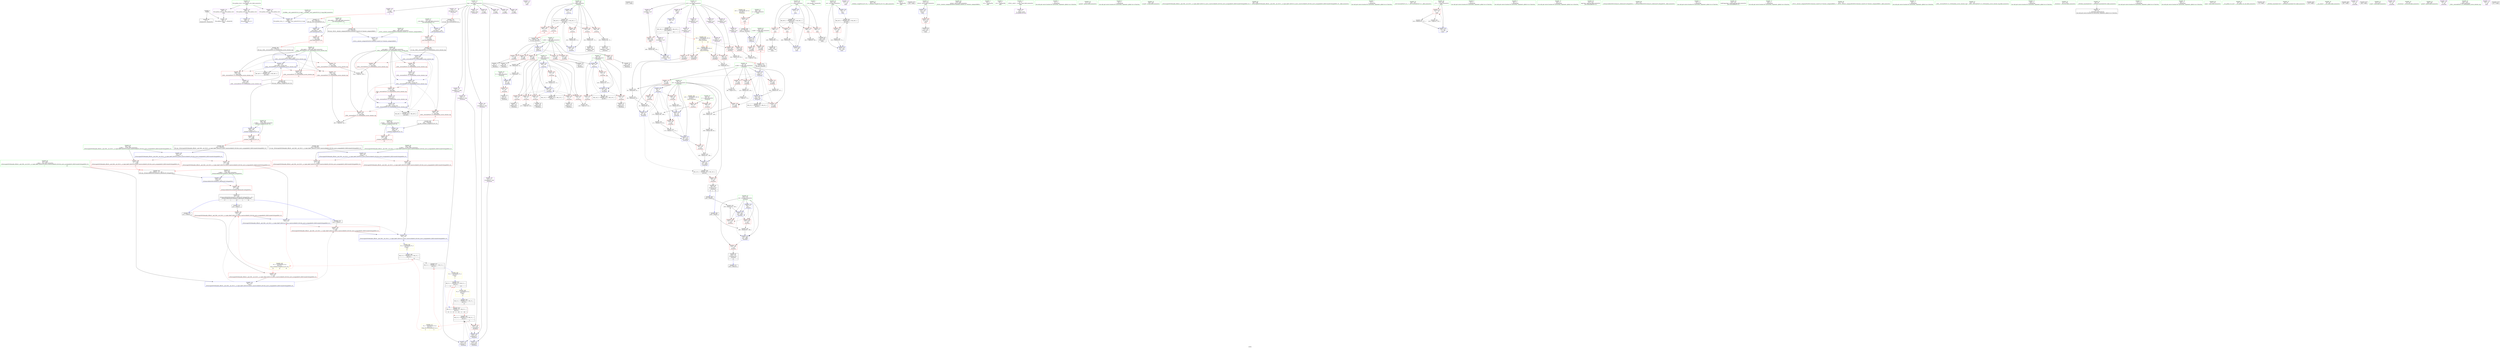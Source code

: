 digraph "SVFG" {
	label="SVFG";

	Node0x560e83567fe0 [shape=record,color=grey,label="{NodeID: 0\nNullPtr}"];
	Node0x560e83567fe0 -> Node0x560e8358b4d0[style=solid];
	Node0x560e83567fe0 -> Node0x560e8358d130[style=solid];
	Node0x560e8358ccc0 [shape=record,color=red,label="{NodeID: 194\n419\<--418\n\<--call1\n_ZSt4swapIcENSt9enable_ifIXsr6__and_ISt6__not_ISt15__is_tuple_likeIT_EESt21is_move_constructibleIS3_ESt18is_move_assignableIS3_EEE5valueEvE4typeERS3_SC_\n}"];
	Node0x560e8358ccc0 -> Node0x560e835973e0[style=solid];
	Node0x560e83589eb0 [shape=record,color=purple,label="{NodeID: 111\n310\<--16\n\<--.str.1\nmain\n}"];
	Node0x560e835880f0 [shape=record,color=green,label="{NodeID: 28\n56\<--57\nll\<--ll_field_insensitive\n_Z5solvexi\n}"];
	Node0x560e835880f0 -> Node0x560e8358f9d0[style=solid];
	Node0x560e835880f0 -> Node0x560e8358d3d0[style=solid];
	Node0x560e835d0640 [shape=record,color=black,label="{NodeID: 471\n321 = PHI()\n}"];
	Node0x560e8358e410 [shape=record,color=blue,label="{NodeID: 222\n235\<--261\nl\<--inc\n_Z5solvex\n}"];
	Node0x560e8358e410 -> Node0x560e835ac510[style=dashed];
	Node0x560e8358feb0 [shape=record,color=red,label="{NodeID: 139\n124\<--60\n\<--i\n_Z5solvexi\n}"];
	Node0x560e8358feb0 -> Node0x560e8359e730[style=solid];
	Node0x560e8358a980 [shape=record,color=green,label="{NodeID: 56\n347\<--348\n__last.addr\<--__last.addr_field_insensitive\n_ZSt9__reverseIPcEvT_S1_St26random_access_iterator_tag\n}"];
	Node0x560e8358a980 -> Node0x560e835921a0[style=solid];
	Node0x560e8358a980 -> Node0x560e83592270[style=solid];
	Node0x560e8358a980 -> Node0x560e83592340[style=solid];
	Node0x560e8358a980 -> Node0x560e83592410[style=solid];
	Node0x560e8358a980 -> Node0x560e835924e0[style=solid];
	Node0x560e8358a980 -> Node0x560e83596bc0[style=solid];
	Node0x560e8358a980 -> Node0x560e83596c90[style=solid];
	Node0x560e8358a980 -> Node0x560e83596e30[style=solid];
	Node0x560e8359cf30 [shape=record,color=grey,label="{NodeID: 333\n258 = Binary(257, 256, )\n}"];
	Node0x560e8359cf30 -> Node0x560e8358e340[style=solid];
	Node0x560e83591570 [shape=record,color=red,label="{NodeID: 167\n245\<--244\n\<--arrayidx\n_Z5solvex\n}"];
	Node0x560e83591570 -> Node0x560e8359dfb0[style=solid];
	Node0x560e8358c160 [shape=record,color=black,label="{NodeID: 84\n296\<--295\nidxprom\<--sub\nmain\n}"];
	Node0x560e83586260 [shape=record,color=green,label="{NodeID: 1\n7\<--1\n__dso_handle\<--dummyObj\nGlob }"];
	Node0x560e835aee00 [shape=record,color=black,label="{NodeID: 361\nMR_40V_3 = PHI(MR_40V_4, MR_40V_2, )\npts\{282 \}\n}"];
	Node0x560e835aee00 -> Node0x560e83591bf0[style=dashed];
	Node0x560e835aee00 -> Node0x560e83596a20[style=dashed];
	Node0x560e8358cd90 [shape=record,color=red,label="{NodeID: 195\n423\<--422\n\<--call2\n_ZSt4swapIcENSt9enable_ifIXsr6__and_ISt6__not_ISt15__is_tuple_likeIT_EESt21is_move_constructibleIS3_ESt18is_move_assignableIS3_EEE5valueEvE4typeERS3_SC_\n}"];
	Node0x560e8358cd90 -> Node0x560e835974b0[style=solid];
	Node0x560e83589f80 [shape=record,color=purple,label="{NodeID: 112\n327\<--18\n\<--.str.2\nmain\n}"];
	Node0x560e835881c0 [shape=record,color=green,label="{NodeID: 29\n58\<--59\nret\<--ret_field_insensitive\n_Z5solvexi\n}"];
	Node0x560e835881c0 -> Node0x560e8358faa0[style=solid];
	Node0x560e835881c0 -> Node0x560e8358fb70[style=solid];
	Node0x560e835881c0 -> Node0x560e8358fc40[style=solid];
	Node0x560e835881c0 -> Node0x560e8358fd10[style=solid];
	Node0x560e835881c0 -> Node0x560e8358fde0[style=solid];
	Node0x560e835881c0 -> Node0x560e8358d4a0[style=solid];
	Node0x560e835881c0 -> Node0x560e8358d570[style=solid];
	Node0x560e835881c0 -> Node0x560e8358d710[style=solid];
	Node0x560e835881c0 -> Node0x560e8358dd90[style=solid];
	Node0x560e835881c0 -> Node0x560e8358de60[style=solid];
	Node0x560e835d0710 [shape=record,color=black,label="{NodeID: 472\n326 = PHI(229, )\n}"];
	Node0x560e8358e4e0 [shape=record,color=blue,label="{NodeID: 223\n233\<--268\nret\<--add6\n_Z5solvex\n}"];
	Node0x560e8358e4e0 -> Node0x560e83591090[style=dashed];
	Node0x560e8358ff80 [shape=record,color=red,label="{NodeID: 140\n128\<--60\n\<--i\n_Z5solvexi\n}"];
	Node0x560e8358ff80 -> Node0x560e8358b940[style=solid];
	Node0x560e8358aa50 [shape=record,color=green,label="{NodeID: 57\n367\<--368\n_ZSt9iter_swapIPcS0_EvT_T0_\<--_ZSt9iter_swapIPcS0_EvT_T0__field_insensitive\n}"];
	Node0x560e8359d0b0 [shape=record,color=grey,label="{NodeID: 334\n323 = Binary(322, 72, )\n}"];
	Node0x560e8359d0b0 -> Node0x560e83596a20[style=solid];
	Node0x560e83591640 [shape=record,color=red,label="{NodeID: 168\n253\<--252\n\<--arrayidx3\n_Z5solvex\n}"];
	Node0x560e83591640 -> Node0x560e8359cc30[style=solid];
	Node0x560e8358c230 [shape=record,color=black,label="{NodeID: 85\n301\<--300\nidxprom1\<--\nmain\n}"];
	Node0x560e83585f20 [shape=record,color=green,label="{NodeID: 2\n14\<--1\n.str\<--dummyObj\nGlob }"];
	Node0x560e8358ce60 [shape=record,color=red,label="{NodeID: 196\n432\<--429\n\<--__t.addr\n_ZSt4moveIRcEONSt16remove_referenceIT_E4typeEOS2_\n}"];
	Node0x560e8358ce60 -> Node0x560e8358c3d0[style=solid];
	Node0x560e8358a050 [shape=record,color=purple,label="{NodeID: 113\n438\<--20\nllvm.global_ctors_0\<--llvm.global_ctors\nGlob }"];
	Node0x560e8358a050 -> Node0x560e8358cf30[style=solid];
	Node0x560e83588290 [shape=record,color=green,label="{NodeID: 30\n60\<--61\ni\<--i_field_insensitive\n_Z5solvexi\n}"];
	Node0x560e83588290 -> Node0x560e8358feb0[style=solid];
	Node0x560e83588290 -> Node0x560e8358ff80[style=solid];
	Node0x560e83588290 -> Node0x560e83590050[style=solid];
	Node0x560e83588290 -> Node0x560e83590120[style=solid];
	Node0x560e83588290 -> Node0x560e835901f0[style=solid];
	Node0x560e83588290 -> Node0x560e835902c0[style=solid];
	Node0x560e83588290 -> Node0x560e8358d7e0[style=solid];
	Node0x560e83588290 -> Node0x560e8358dbf0[style=solid];
	Node0x560e835d08b0 [shape=record,color=black,label="{NodeID: 473\n328 = PHI()\n}"];
	Node0x560e8358e5b0 [shape=record,color=blue,label="{NodeID: 224\n275\<--120\nretval\<--\nmain\n}"];
	Node0x560e8358e5b0 -> Node0x560e83591710[style=dashed];
	Node0x560e83590050 [shape=record,color=red,label="{NodeID: 141\n136\<--60\n\<--i\n_Z5solvexi\n}"];
	Node0x560e83590050 -> Node0x560e8359de30[style=solid];
	Node0x560e8358ab50 [shape=record,color=green,label="{NodeID: 58\n379\<--380\nretval\<--retval_field_insensitive\n_ZSt19__iterator_categoryIPcENSt15iterator_traitsIT_E17iterator_categoryERKS2_\n}"];
	Node0x560e8359d230 [shape=record,color=grey,label="{NodeID: 335\n261 = Binary(260, 72, )\n}"];
	Node0x560e8359d230 -> Node0x560e8358e410[style=solid];
	Node0x560e83591710 [shape=record,color=red,label="{NodeID: 169\n332\<--275\n\<--retval\nmain\n}"];
	Node0x560e83591710 -> Node0x560e8358c300[style=solid];
	Node0x560e8358c300 [shape=record,color=black,label="{NodeID: 86\n274\<--332\nmain_ret\<--\nmain\n}"];
	Node0x560e83585fb0 [shape=record,color=green,label="{NodeID: 3\n16\<--1\n.str.1\<--dummyObj\nGlob }"];
	Node0x560e8358cf30 [shape=record,color=blue,label="{NodeID: 197\n438\<--21\nllvm.global_ctors_0\<--\nGlob }"];
	Node0x560e8358a150 [shape=record,color=purple,label="{NodeID: 114\n439\<--20\nllvm.global_ctors_1\<--llvm.global_ctors\nGlob }"];
	Node0x560e8358a150 -> Node0x560e8358d030[style=solid];
	Node0x560e83588360 [shape=record,color=green,label="{NodeID: 31\n62\<--63\nj\<--j_field_insensitive\n_Z5solvexi\n}"];
	Node0x560e83588360 -> Node0x560e83590390[style=solid];
	Node0x560e83588360 -> Node0x560e83590460[style=solid];
	Node0x560e83588360 -> Node0x560e83590530[style=solid];
	Node0x560e83588360 -> Node0x560e8358d8b0[style=solid];
	Node0x560e83588360 -> Node0x560e8358dcc0[style=solid];
	Node0x560e835d0980 [shape=record,color=black,label="{NodeID: 474\n412 = PHI(427, )\n}"];
	Node0x560e835d0980 -> Node0x560e8358cbf0[style=solid];
	Node0x560e8358e680 [shape=record,color=blue,label="{NodeID: 225\n286\<--95\n\<--\nmain\n}"];
	Node0x560e8358e680 -> Node0x560e835b2000[style=dashed];
	Node0x560e83590120 [shape=record,color=red,label="{NodeID: 142\n139\<--60\n\<--i\n_Z5solvexi\n}"];
	Node0x560e83590120 -> Node0x560e8358bae0[style=solid];
	Node0x560e8358ac20 [shape=record,color=green,label="{NodeID: 59\n381\<--382\n.addr\<--.addr_field_insensitive\n_ZSt19__iterator_categoryIPcENSt15iterator_traitsIT_E17iterator_categoryERKS2_\n}"];
	Node0x560e8358ac20 -> Node0x560e83596f00[style=solid];
	Node0x560e8359d3b0 [shape=record,color=grey,label="{NodeID: 336\n306 = Binary(305, 72, )\n}"];
	Node0x560e8359d3b0 -> Node0x560e8358e8f0[style=solid];
	Node0x560e835917e0 [shape=record,color=red,label="{NodeID: 170\n290\<--277\n\<--i\nmain\n}"];
	Node0x560e835917e0 -> Node0x560e8359e130[style=solid];
	Node0x560e8358c3d0 [shape=record,color=black,label="{NodeID: 87\n427\<--432\n_ZSt4moveIRcEONSt16remove_referenceIT_E4typeEOS2__ret\<--\n_ZSt4moveIRcEONSt16remove_referenceIT_E4typeEOS2_\n|{<s0>17|<s1>18|<s2>19}}"];
	Node0x560e8358c3d0:s0 -> Node0x560e835d0980[style=solid,color=blue];
	Node0x560e8358c3d0:s1 -> Node0x560e835d0af0[style=solid,color=blue];
	Node0x560e8358c3d0:s2 -> Node0x560e835d0c30[style=solid,color=blue];
	Node0x560e83586330 [shape=record,color=green,label="{NodeID: 4\n18\<--1\n.str.2\<--dummyObj\nGlob }"];
	Node0x560e835afd00 [shape=record,color=black,label="{NodeID: 364\nMR_2V_3 = PHI(MR_2V_6, MR_2V_1, )\npts\{13 \}\n|{|<s2>5}}"];
	Node0x560e835afd00 -> Node0x560e83590a10[style=dashed];
	Node0x560e835afd00 -> Node0x560e8358d980[style=dashed];
	Node0x560e835afd00:s2 -> Node0x560e835b3ea0[style=dashed,color=red];
	Node0x560e8358d030 [shape=record,color=blue,label="{NodeID: 198\n439\<--22\nllvm.global_ctors_1\<--_GLOBAL__sub_I_peter50216_0_0.cpp\nGlob }"];
	Node0x560e8358eb40 [shape=record,color=purple,label="{NodeID: 115\n440\<--20\nllvm.global_ctors_2\<--llvm.global_ctors\nGlob }"];
	Node0x560e8358eb40 -> Node0x560e8358d130[style=solid];
	Node0x560e83588430 [shape=record,color=green,label="{NodeID: 32\n64\<--65\nx\<--x_field_insensitive\n_Z5solvexi\n}"];
	Node0x560e83588430 -> Node0x560e83590600[style=solid];
	Node0x560e83588430 -> Node0x560e835906d0[style=solid];
	Node0x560e835d0af0 [shape=record,color=black,label="{NodeID: 475\n418 = PHI(427, )\n}"];
	Node0x560e835d0af0 -> Node0x560e8358ccc0[style=solid];
	Node0x560e8358e750 [shape=record,color=blue,label="{NodeID: 226\n277\<--72\ni\<--\nmain\n}"];
	Node0x560e8358e750 -> Node0x560e835b1b00[style=dashed];
	Node0x560e835901f0 [shape=record,color=red,label="{NodeID: 143\n145\<--60\n\<--i\n_Z5solvexi\n}"];
	Node0x560e835901f0 -> Node0x560e8358bbb0[style=solid];
	Node0x560e8358acf0 [shape=record,color=green,label="{NodeID: 60\n388\<--389\n__a.addr\<--__a.addr_field_insensitive\n_ZSt9iter_swapIPcS0_EvT_T0_\n}"];
	Node0x560e8358acf0 -> Node0x560e835925b0[style=solid];
	Node0x560e8358acf0 -> Node0x560e83596fd0[style=solid];
	Node0x560e8359d530 [shape=record,color=grey,label="{NodeID: 337\n250 = Binary(249, 72, )\n}"];
	Node0x560e8359d530 -> Node0x560e8358bfc0[style=solid];
	Node0x560e835918b0 [shape=record,color=red,label="{NodeID: 171\n294\<--277\n\<--i\nmain\n}"];
	Node0x560e835918b0 -> Node0x560e8359b5b0[style=solid];
	Node0x560e8358c4a0 [shape=record,color=purple,label="{NodeID: 88\n31\<--4\n\<--_ZStL8__ioinit\n__cxx_global_var_init\n}"];
	Node0x560e835863c0 [shape=record,color=green,label="{NodeID: 5\n21\<--1\n\<--dummyObj\nCan only get source location for instruction, argument, global var or function.}"];
	Node0x560e8358d130 [shape=record,color=blue, style = dotted,label="{NodeID: 199\n440\<--3\nllvm.global_ctors_2\<--dummyVal\nGlob }"];
	Node0x560e8358ec00 [shape=record,color=purple,label="{NodeID: 116\n357\<--356\nincdec.ptr\<--\n_ZSt9__reverseIPcEvT_S1_St26random_access_iterator_tag\n}"];
	Node0x560e8358ec00 -> Node0x560e83596c90[style=solid];
	Node0x560e83588500 [shape=record,color=green,label="{NodeID: 33\n117\<--118\nsprintf\<--sprintf_field_insensitive\n}"];
	Node0x560e835d0c30 [shape=record,color=black,label="{NodeID: 476\n422 = PHI(427, )\n}"];
	Node0x560e835d0c30 -> Node0x560e8358cd90[style=solid];
	Node0x560e8358e820 [shape=record,color=blue,label="{NodeID: 227\n302\<--299\narrayidx2\<--mul\nmain\n}"];
	Node0x560e8358e820 -> Node0x560e835b2000[style=dashed];
	Node0x560e835902c0 [shape=record,color=red,label="{NodeID: 144\n152\<--60\n\<--i\n_Z5solvexi\n}"];
	Node0x560e835902c0 -> Node0x560e8359beb0[style=solid];
	Node0x560e8358adc0 [shape=record,color=green,label="{NodeID: 61\n390\<--391\n__b.addr\<--__b.addr_field_insensitive\n_ZSt9iter_swapIPcS0_EvT_T0_\n}"];
	Node0x560e8358adc0 -> Node0x560e83592680[style=solid];
	Node0x560e8358adc0 -> Node0x560e835970a0[style=solid];
	Node0x560e8359d6b0 [shape=record,color=grey,label="{NodeID: 338\n71 = Binary(69, 72, )\n}"];
	Node0x560e8359d6b0 -> Node0x560e8358d3d0[style=solid];
	Node0x560e83591980 [shape=record,color=red,label="{NodeID: 172\n300\<--277\n\<--i\nmain\n}"];
	Node0x560e83591980 -> Node0x560e8358c230[style=solid];
	Node0x560e8358c570 [shape=record,color=purple,label="{NodeID: 89\n79\<--8\narrayidx\<--p10\n_Z5solvexi\n}"];
	Node0x560e8358c570 -> Node0x560e835907a0[style=solid];
	Node0x560e83586ca0 [shape=record,color=green,label="{NodeID: 6\n70\<--1\n\<--dummyObj\nCan only get source location for instruction, argument, global var or function.}"];
	Node0x560e8358d230 [shape=record,color=blue,label="{NodeID: 200\n52\<--50\nn.addr\<--n\n_Z5solvexi\n}"];
	Node0x560e8358d230 -> Node0x560e8358f010[style=dashed];
	Node0x560e8358d230 -> Node0x560e8358f0e0[style=dashed];
	Node0x560e8358d230 -> Node0x560e8358f1b0[style=dashed];
	Node0x560e8358d230 -> Node0x560e8358f280[style=dashed];
	Node0x560e8358d230 -> Node0x560e8358f350[style=dashed];
	Node0x560e8358d230 -> Node0x560e8358f420[style=dashed];
	Node0x560e8358d230 -> Node0x560e8358d640[style=dashed];
	Node0x560e8358d230 -> Node0x560e835ad000[style=dashed];
	Node0x560e8358ecd0 [shape=record,color=purple,label="{NodeID: 117\n370\<--369\nincdec.ptr2\<--\n_ZSt9__reverseIPcEvT_S1_St26random_access_iterator_tag\n}"];
	Node0x560e8358ecd0 -> Node0x560e83596d60[style=solid];
	Node0x560e83588600 [shape=record,color=green,label="{NodeID: 34\n163\<--164\nsscanf\<--sscanf_field_insensitive\n}"];
	Node0x560e835d0d70 [shape=record,color=black,label="{NodeID: 477\n206 = PHI(180, )\n0th arg _ZSt7reverseIPcEvT_S1_ }"];
	Node0x560e835d0d70 -> Node0x560e8358df30[style=solid];
	Node0x560e8358e8f0 [shape=record,color=blue,label="{NodeID: 228\n277\<--306\ni\<--inc\nmain\n}"];
	Node0x560e8358e8f0 -> Node0x560e835b1b00[style=dashed];
	Node0x560e83590390 [shape=record,color=red,label="{NodeID: 145\n125\<--62\n\<--j\n_Z5solvexi\n}"];
	Node0x560e83590390 -> Node0x560e8359e730[style=solid];
	Node0x560e8358ae90 [shape=record,color=green,label="{NodeID: 62\n397\<--398\n_ZSt4swapIcENSt9enable_ifIXsr6__and_ISt6__not_ISt15__is_tuple_likeIT_EESt21is_move_constructibleIS3_ESt18is_move_assignableIS3_EEE5valueEvE4typeERS3_SC_\<--_ZSt4swapIcENSt9enable_ifIXsr6__and_ISt6__not_ISt15__is_tuple_likeIT_EESt21is_move_constructibleIS3_ESt18is_move_assignableIS3_EEE5valueEvE4typeERS3_SC__field_insensitive\n}"];
	Node0x560e8359d830 [shape=record,color=grey,label="{NodeID: 339\n69 = Binary(68, 70, )\n}"];
	Node0x560e8359d830 -> Node0x560e8359d6b0[style=solid];
	Node0x560e83591a50 [shape=record,color=red,label="{NodeID: 173\n305\<--277\n\<--i\nmain\n}"];
	Node0x560e83591a50 -> Node0x560e8359d3b0[style=solid];
	Node0x560e8358c640 [shape=record,color=purple,label="{NodeID: 90\n83\<--8\narrayidx2\<--p10\n_Z5solvexi\n}"];
	Node0x560e8358c640 -> Node0x560e83590870[style=solid];
	Node0x560e83586d30 [shape=record,color=green,label="{NodeID: 7\n72\<--1\n\<--dummyObj\nCan only get source location for instruction, argument, global var or function.}"];
	Node0x560e8358d300 [shape=record,color=blue,label="{NodeID: 201\n54\<--51\nl.addr\<--l\n_Z5solvexi\n}"];
	Node0x560e8358d300 -> Node0x560e8358f4f0[style=dashed];
	Node0x560e8358d300 -> Node0x560e8358f5c0[style=dashed];
	Node0x560e8358d300 -> Node0x560e8358f690[style=dashed];
	Node0x560e8358d300 -> Node0x560e8358f760[style=dashed];
	Node0x560e8358d300 -> Node0x560e8358f830[style=dashed];
	Node0x560e8358d300 -> Node0x560e8358f900[style=dashed];
	Node0x560e8358eda0 [shape=record,color=purple,label="{NodeID: 118\n373\<--372\nincdec.ptr3\<--\n_ZSt9__reverseIPcEvT_S1_St26random_access_iterator_tag\n}"];
	Node0x560e8358eda0 -> Node0x560e83596e30[style=solid];
	Node0x560e83588700 [shape=record,color=green,label="{NodeID: 35\n182\<--183\n_ZSt7reverseIPcEvT_S1_\<--_ZSt7reverseIPcEvT_S1__field_insensitive\n}"];
	Node0x560e835d0eb0 [shape=record,color=black,label="{NodeID: 478\n207 = PHI(179, )\n1st arg _ZSt7reverseIPcEvT_S1_ }"];
	Node0x560e835d0eb0 -> Node0x560e8358e000[style=solid];
	Node0x560e8358e9c0 [shape=record,color=blue,label="{NodeID: 229\n281\<--72\ncas\<--\nmain\n}"];
	Node0x560e8358e9c0 -> Node0x560e835aee00[style=dashed];
	Node0x560e83590460 [shape=record,color=red,label="{NodeID: 146\n132\<--62\n\<--j\n_Z5solvexi\n}"];
	Node0x560e83590460 -> Node0x560e8358ba10[style=solid];
	Node0x560e8358af90 [shape=record,color=green,label="{NodeID: 63\n403\<--404\n__a.addr\<--__a.addr_field_insensitive\n_ZSt4swapIcENSt9enable_ifIXsr6__and_ISt6__not_ISt15__is_tuple_likeIT_EESt21is_move_constructibleIS3_ESt18is_move_assignableIS3_EEE5valueEvE4typeERS3_SC_\n}"];
	Node0x560e8358af90 -> Node0x560e83592750[style=solid];
	Node0x560e8358af90 -> Node0x560e83592820[style=solid];
	Node0x560e8358af90 -> Node0x560e83597170[style=solid];
	Node0x560e8359d9b0 [shape=record,color=grey,label="{NodeID: 340\n242 = Binary(241, 72, )\n}"];
	Node0x560e8359d9b0 -> Node0x560e8358bef0[style=solid];
	Node0x560e83591b20 [shape=record,color=red,label="{NodeID: 174\n315\<--279\n\<--___T\nmain\n}"];
	Node0x560e83591b20 -> Node0x560e8359cdb0[style=solid];
	Node0x560e83591b20 -> Node0x560e8359e5b0[style=solid];
	Node0x560e8358c710 [shape=record,color=purple,label="{NodeID: 91\n91\<--8\narrayidx5\<--p10\n_Z5solvexi\n}"];
	Node0x560e8358c710 -> Node0x560e83590940[style=solid];
	Node0x560e83586dc0 [shape=record,color=green,label="{NodeID: 8\n75\<--1\n\<--dummyObj\nCan only get source location for instruction, argument, global var or function.}"];
	Node0x560e8358d3d0 [shape=record,color=blue,label="{NodeID: 202\n56\<--71\nll\<--add\n_Z5solvexi\n}"];
	Node0x560e8358d3d0 -> Node0x560e8358f9d0[style=dashed];
	Node0x560e8358ee70 [shape=record,color=purple,label="{NodeID: 119\n178\<--11\nadd.ptr\<--tmp\n_Z5solvexi\n}"];
	Node0x560e83588800 [shape=record,color=green,label="{NodeID: 36\n208\<--209\n__first.addr\<--__first.addr_field_insensitive\n_ZSt7reverseIPcEvT_S1_\n|{|<s2>7}}"];
	Node0x560e83588800 -> Node0x560e83590bb0[style=solid];
	Node0x560e83588800 -> Node0x560e8358df30[style=solid];
	Node0x560e83588800:s2 -> Node0x560e835d15d0[style=solid,color=red];
	Node0x560e835d0ff0 [shape=record,color=black,label="{NodeID: 479\n50 = PHI(254, 264, )\n0th arg _Z5solvexi }"];
	Node0x560e835d0ff0 -> Node0x560e8358d230[style=solid];
	Node0x560e8359b130 [shape=record,color=grey,label="{NodeID: 313\n173 = Binary(172, 171, )\n}"];
	Node0x560e8359b130 -> Node0x560e8358dd90[style=solid];
	Node0x560e8358ea90 [shape=record,color=blue,label="{NodeID: 230\n279\<--316\n___T\<--dec\nmain\n}"];
	Node0x560e8358ea90 -> Node0x560e83591b20[style=dashed];
	Node0x560e8358ea90 -> Node0x560e8358ea90[style=dashed];
	Node0x560e83590530 [shape=record,color=red,label="{NodeID: 147\n155\<--62\n\<--j\n_Z5solvexi\n}"];
	Node0x560e83590530 -> Node0x560e8359c030[style=solid];
	Node0x560e8358b060 [shape=record,color=green,label="{NodeID: 64\n405\<--406\n__b.addr\<--__b.addr_field_insensitive\n_ZSt4swapIcENSt9enable_ifIXsr6__and_ISt6__not_ISt15__is_tuple_likeIT_EESt21is_move_constructibleIS3_ESt18is_move_assignableIS3_EEE5valueEvE4typeERS3_SC_\n}"];
	Node0x560e8358b060 -> Node0x560e835928f0[style=solid];
	Node0x560e8358b060 -> Node0x560e8358cb20[style=solid];
	Node0x560e8358b060 -> Node0x560e83597240[style=solid];
	Node0x560e8359db30 [shape=record,color=grey,label="{NodeID: 341\n103 = cmp(101, 75, )\n}"];
	Node0x560e83591bf0 [shape=record,color=red,label="{NodeID: 175\n322\<--281\n\<--cas\nmain\n}"];
	Node0x560e83591bf0 -> Node0x560e8359d0b0[style=solid];
	Node0x560e8358c7e0 [shape=record,color=purple,label="{NodeID: 92\n168\<--8\narrayidx26\<--p10\n_Z5solvexi\n}"];
	Node0x560e8358c7e0 -> Node0x560e83590ae0[style=solid];
	Node0x560e83586e50 [shape=record,color=green,label="{NodeID: 9\n95\<--1\n\<--dummyObj\nCan only get source location for instruction, argument, global var or function.}"];
	Node0x560e835b1600 [shape=record,color=black,label="{NodeID: 369\nMR_2V_3 = PHI(MR_2V_4, MR_2V_1, )\npts\{13 \}\n|{|<s1>15}}"];
	Node0x560e835b1600 -> Node0x560e835b2500[style=dashed];
	Node0x560e835b1600:s1 -> Node0x560e835abec0[style=dashed,color=red];
	Node0x560e8358d4a0 [shape=record,color=blue,label="{NodeID: 203\n58\<--75\nret\<--\n_Z5solvexi\n}"];
	Node0x560e8358d4a0 -> Node0x560e8358faa0[style=dashed];
	Node0x560e8358d4a0 -> Node0x560e8358fb70[style=dashed];
	Node0x560e8358d4a0 -> Node0x560e8358fc40[style=dashed];
	Node0x560e8358d4a0 -> Node0x560e8358d570[style=dashed];
	Node0x560e8358d4a0 -> Node0x560e8358d710[style=dashed];
	Node0x560e8358d4a0 -> Node0x560e8358dd90[style=dashed];
	Node0x560e8358ef40 [shape=record,color=purple,label="{NodeID: 120\n179\<--11\nadd.ptr30\<--tmp\n_Z5solvexi\n|{<s0>5}}"];
	Node0x560e8358ef40:s0 -> Node0x560e835d0eb0[style=solid,color=red];
	Node0x560e835888d0 [shape=record,color=green,label="{NodeID: 37\n210\<--211\n__last.addr\<--__last.addr_field_insensitive\n_ZSt7reverseIPcEvT_S1_\n}"];
	Node0x560e835888d0 -> Node0x560e83590c80[style=solid];
	Node0x560e835888d0 -> Node0x560e8358e000[style=solid];
	Node0x560e835d1200 [shape=record,color=black,label="{NodeID: 480\n51 = PHI(255, 265, )\n1st arg _Z5solvexi }"];
	Node0x560e835d1200 -> Node0x560e8358d300[style=solid];
	Node0x560e8359b2b0 [shape=record,color=grey,label="{NodeID: 314\n299 = Binary(298, 102, )\n}"];
	Node0x560e8359b2b0 -> Node0x560e8358e820[style=solid];
	Node0x560e83596a20 [shape=record,color=blue,label="{NodeID: 231\n281\<--323\ncas\<--inc4\nmain\n}"];
	Node0x560e83596a20 -> Node0x560e835aee00[style=dashed];
	Node0x560e83590600 [shape=record,color=red,label="{NodeID: 148\n165\<--64\n\<--x\n_Z5solvexi\n}"];
	Node0x560e83590600 -> Node0x560e8359ba30[style=solid];
	Node0x560e8358b130 [shape=record,color=green,label="{NodeID: 65\n407\<--408\n__tmp\<--__tmp_field_insensitive\n_ZSt4swapIcENSt9enable_ifIXsr6__and_ISt6__not_ISt15__is_tuple_likeIT_EESt21is_move_constructibleIS3_ESt18is_move_assignableIS3_EEE5valueEvE4typeERS3_SC_\n|{|<s1>19}}"];
	Node0x560e8358b130 -> Node0x560e83597310[style=solid];
	Node0x560e8358b130:s1 -> Node0x560e835d1380[style=solid,color=red];
	Node0x560e8359dcb0 [shape=record,color=grey,label="{NodeID: 342\n362 = cmp(360, 361, )\n}"];
	Node0x560e83591cc0 [shape=record,color=red,label="{NodeID: 176\n325\<--283\n\<--n\nmain\n|{<s0>13}}"];
	Node0x560e83591cc0:s0 -> Node0x560e835d1d70[style=solid,color=red];
	Node0x560e8358c8b0 [shape=record,color=purple,label="{NodeID: 93\n244\<--8\narrayidx\<--p10\n_Z5solvex\n}"];
	Node0x560e8358c8b0 -> Node0x560e83591570[style=solid];
	Node0x560e83586f50 [shape=record,color=green,label="{NodeID: 10\n102\<--1\n\<--dummyObj\nCan only get source location for instruction, argument, global var or function.}"];
	Node0x560e835b1b00 [shape=record,color=black,label="{NodeID: 370\nMR_36V_3 = PHI(MR_36V_4, MR_36V_2, )\npts\{278 \}\n}"];
	Node0x560e835b1b00 -> Node0x560e835917e0[style=dashed];
	Node0x560e835b1b00 -> Node0x560e835918b0[style=dashed];
	Node0x560e835b1b00 -> Node0x560e83591980[style=dashed];
	Node0x560e835b1b00 -> Node0x560e83591a50[style=dashed];
	Node0x560e835b1b00 -> Node0x560e8358e8f0[style=dashed];
	Node0x560e8358d570 [shape=record,color=blue,label="{NodeID: 204\n58\<--97\nret\<--add7\n_Z5solvexi\n}"];
	Node0x560e8358d570 -> Node0x560e835ad500[style=dashed];
	Node0x560e8358f010 [shape=record,color=red,label="{NodeID: 121\n76\<--52\n\<--n.addr\n_Z5solvexi\n}"];
	Node0x560e8358f010 -> Node0x560e8359e430[style=solid];
	Node0x560e835889a0 [shape=record,color=green,label="{NodeID: 38\n212\<--213\nagg.tmp\<--agg.tmp_field_insensitive\n_ZSt7reverseIPcEvT_S1_\n}"];
	Node0x560e835d1380 [shape=record,color=black,label="{NodeID: 481\n428 = PHI(411, 417, 407, )\n0th arg _ZSt4moveIRcEONSt16remove_referenceIT_E4typeEOS2_ }"];
	Node0x560e835d1380 -> Node0x560e83597580[style=solid];
	Node0x560e8359b430 [shape=record,color=grey,label="{NodeID: 315\n106 = Binary(105, 107, )\n}"];
	Node0x560e8359b430 -> Node0x560e8358d640[style=solid];
	Node0x560e83596af0 [shape=record,color=blue,label="{NodeID: 232\n345\<--341\n__first.addr\<--__first\n_ZSt9__reverseIPcEvT_S1_St26random_access_iterator_tag\n}"];
	Node0x560e83596af0 -> Node0x560e83591e60[style=dashed];
	Node0x560e83596af0 -> Node0x560e83591f30[style=dashed];
	Node0x560e83596af0 -> Node0x560e83592000[style=dashed];
	Node0x560e83596af0 -> Node0x560e835920d0[style=dashed];
	Node0x560e83596af0 -> Node0x560e83596d60[style=dashed];
	Node0x560e83596af0 -> Node0x560e835b2a00[style=dashed];
	Node0x560e835906d0 [shape=record,color=red,label="{NodeID: 149\n188\<--64\n\<--x\n_Z5solvexi\n}"];
	Node0x560e835906d0 -> Node0x560e8359c630[style=solid];
	Node0x560e8358b200 [shape=record,color=green,label="{NodeID: 66\n413\<--414\n_ZSt4moveIRcEONSt16remove_referenceIT_E4typeEOS2_\<--_ZSt4moveIRcEONSt16remove_referenceIT_E4typeEOS2__field_insensitive\n}"];
	Node0x560e8359de30 [shape=record,color=grey,label="{NodeID: 343\n137 = cmp(136, 120, )\n}"];
	Node0x560e83591d90 [shape=record,color=red,label="{NodeID: 177\n298\<--297\n\<--arrayidx\nmain\n}"];
	Node0x560e83591d90 -> Node0x560e8359b2b0[style=solid];
	Node0x560e8358c980 [shape=record,color=purple,label="{NodeID: 94\n252\<--8\narrayidx3\<--p10\n_Z5solvex\n}"];
	Node0x560e8358c980 -> Node0x560e83591640[style=solid];
	Node0x560e83587050 [shape=record,color=green,label="{NodeID: 11\n107\<--1\n\<--dummyObj\nCan only get source location for instruction, argument, global var or function.}"];
	Node0x560e835b2000 [shape=record,color=black,label="{NodeID: 371\nMR_18V_3 = PHI(MR_18V_4, MR_18V_2, )\npts\{100000 \}\n|{|<s2>13}}"];
	Node0x560e835b2000 -> Node0x560e83591d90[style=dashed];
	Node0x560e835b2000 -> Node0x560e8358e820[style=dashed];
	Node0x560e835b2000:s2 -> Node0x560e835b8530[style=dashed,color=red];
	Node0x560e8358d640 [shape=record,color=blue,label="{NodeID: 205\n52\<--106\nn.addr\<--dec\n_Z5solvexi\n}"];
	Node0x560e8358d640 -> Node0x560e8358f350[style=dashed];
	Node0x560e8358d640 -> Node0x560e8358f420[style=dashed];
	Node0x560e8358d640 -> Node0x560e835ad000[style=dashed];
	Node0x560e8358f0e0 [shape=record,color=red,label="{NodeID: 122\n88\<--52\n\<--n.addr\n_Z5solvexi\n}"];
	Node0x560e8358f0e0 -> Node0x560e8359c7b0[style=solid];
	Node0x560e83588a70 [shape=record,color=green,label="{NodeID: 39\n214\<--215\nundef.agg.tmp\<--undef.agg.tmp_field_insensitive\n_ZSt7reverseIPcEvT_S1_\n}"];
	Node0x560e835d15d0 [shape=record,color=black,label="{NodeID: 482\n378 = PHI(208, )\n0th arg _ZSt19__iterator_categoryIPcENSt15iterator_traitsIT_E17iterator_categoryERKS2_ }"];
	Node0x560e835d15d0 -> Node0x560e83596f00[style=solid];
	Node0x560e8359b5b0 [shape=record,color=grey,label="{NodeID: 316\n295 = Binary(294, 72, )\n}"];
	Node0x560e8359b5b0 -> Node0x560e8358c160[style=solid];
	Node0x560e83596bc0 [shape=record,color=blue,label="{NodeID: 233\n347\<--342\n__last.addr\<--__last\n_ZSt9__reverseIPcEvT_S1_St26random_access_iterator_tag\n}"];
	Node0x560e83596bc0 -> Node0x560e835921a0[style=dashed];
	Node0x560e83596bc0 -> Node0x560e83592270[style=dashed];
	Node0x560e83596bc0 -> Node0x560e83596c90[style=dashed];
	Node0x560e83596bc0 -> Node0x560e835b2f00[style=dashed];
	Node0x560e835907a0 [shape=record,color=red,label="{NodeID: 150\n80\<--79\n\<--arrayidx\n_Z5solvexi\n}"];
	Node0x560e835907a0 -> Node0x560e8359bd30[style=solid];
	Node0x560e8358b300 [shape=record,color=green,label="{NodeID: 67\n429\<--430\n__t.addr\<--__t.addr_field_insensitive\n_ZSt4moveIRcEONSt16remove_referenceIT_E4typeEOS2_\n}"];
	Node0x560e8358b300 -> Node0x560e8358ce60[style=solid];
	Node0x560e8358b300 -> Node0x560e83597580[style=solid];
	Node0x560e8359dfb0 [shape=record,color=grey,label="{NodeID: 344\n247 = cmp(245, 246, )\n}"];
	Node0x560e83591e60 [shape=record,color=red,label="{NodeID: 178\n351\<--345\n\<--__first.addr\n_ZSt9__reverseIPcEvT_S1_St26random_access_iterator_tag\n}"];
	Node0x560e83591e60 -> Node0x560e8359e2b0[style=solid];
	Node0x560e8358ca50 [shape=record,color=purple,label="{NodeID: 95\n286\<--8\n\<--p10\nmain\n}"];
	Node0x560e8358ca50 -> Node0x560e8358e680[style=solid];
	Node0x560e83587150 [shape=record,color=green,label="{NodeID: 12\n120\<--1\n\<--dummyObj\nCan only get source location for instruction, argument, global var or function.}"];
	Node0x560e835b2500 [shape=record,color=black,label="{NodeID: 372\nMR_2V_2 = PHI(MR_2V_1, MR_2V_3, )\npts\{13 \}\n|{<s0>8}}"];
	Node0x560e835b2500:s0 -> Node0x560e835bbef0[style=dashed,color=blue];
	Node0x560e8358d710 [shape=record,color=blue,label="{NodeID: 206\n58\<--110\nret\<--inc\n_Z5solvexi\n}"];
	Node0x560e8358d710 -> Node0x560e8358fc40[style=dashed];
	Node0x560e8358d710 -> Node0x560e8358dd90[style=dashed];
	Node0x560e8358f1b0 [shape=record,color=red,label="{NodeID: 123\n100\<--52\n\<--n.addr\n_Z5solvexi\n}"];
	Node0x560e8358f1b0 -> Node0x560e8359b730[style=solid];
	Node0x560e83588b40 [shape=record,color=green,label="{NodeID: 40\n221\<--222\n_ZSt19__iterator_categoryIPcENSt15iterator_traitsIT_E17iterator_categoryERKS2_\<--_ZSt19__iterator_categoryIPcENSt15iterator_traitsIT_E17iterator_categoryERKS2__field_insensitive\n}"];
	Node0x560e835d16e0 [shape=record,color=black,label="{NodeID: 483\n341 = PHI(218, )\n0th arg _ZSt9__reverseIPcEvT_S1_St26random_access_iterator_tag }"];
	Node0x560e835d16e0 -> Node0x560e83596af0[style=solid];
	Node0x560e8359b730 [shape=record,color=grey,label="{NodeID: 317\n101 = Binary(100, 102, )\n}"];
	Node0x560e8359b730 -> Node0x560e8359db30[style=solid];
	Node0x560e83596c90 [shape=record,color=blue,label="{NodeID: 234\n347\<--357\n__last.addr\<--incdec.ptr\n_ZSt9__reverseIPcEvT_S1_St26random_access_iterator_tag\n}"];
	Node0x560e83596c90 -> Node0x560e83592340[style=dashed];
	Node0x560e83596c90 -> Node0x560e83592410[style=dashed];
	Node0x560e83596c90 -> Node0x560e835924e0[style=dashed];
	Node0x560e83596c90 -> Node0x560e83596e30[style=dashed];
	Node0x560e83596c90 -> Node0x560e835b2f00[style=dashed];
	Node0x560e83590870 [shape=record,color=red,label="{NodeID: 151\n84\<--83\n\<--arrayidx2\n_Z5solvexi\n}"];
	Node0x560e83590870 -> Node0x560e8359bd30[style=solid];
	Node0x560e8358b3d0 [shape=record,color=green,label="{NodeID: 68\n22\<--434\n_GLOBAL__sub_I_peter50216_0_0.cpp\<--_GLOBAL__sub_I_peter50216_0_0.cpp_field_insensitive\n}"];
	Node0x560e8358b3d0 -> Node0x560e8358d030[style=solid];
	Node0x560e8359e130 [shape=record,color=grey,label="{NodeID: 345\n291 = cmp(290, 292, )\n}"];
	Node0x560e83591f30 [shape=record,color=red,label="{NodeID: 179\n360\<--345\n\<--__first.addr\n_ZSt9__reverseIPcEvT_S1_St26random_access_iterator_tag\n}"];
	Node0x560e83591f30 -> Node0x560e8359dcb0[style=solid];
	Node0x560e83589280 [shape=record,color=purple,label="{NodeID: 96\n297\<--8\narrayidx\<--p10\nmain\n}"];
	Node0x560e83589280 -> Node0x560e83591d90[style=solid];
	Node0x560e83587250 [shape=record,color=green,label="{NodeID: 13\n143\<--1\n\<--dummyObj\nCan only get source location for instruction, argument, global var or function.}"];
	Node0x560e835b2a00 [shape=record,color=black,label="{NodeID: 373\nMR_46V_3 = PHI(MR_46V_2, MR_46V_4, )\npts\{346 \}\n}"];
	Node0x560e8358d7e0 [shape=record,color=blue,label="{NodeID: 207\n60\<--120\ni\<--\n_Z5solvexi\n}"];
	Node0x560e8358d7e0 -> Node0x560e8358feb0[style=dashed];
	Node0x560e8358d7e0 -> Node0x560e8358ff80[style=dashed];
	Node0x560e8358d7e0 -> Node0x560e83590050[style=dashed];
	Node0x560e8358d7e0 -> Node0x560e83590120[style=dashed];
	Node0x560e8358d7e0 -> Node0x560e835901f0[style=dashed];
	Node0x560e8358d7e0 -> Node0x560e835902c0[style=dashed];
	Node0x560e8358d7e0 -> Node0x560e8358dbf0[style=dashed];
	Node0x560e8358d7e0 -> Node0x560e835ada00[style=dashed];
	Node0x560e8358f280 [shape=record,color=red,label="{NodeID: 124\n105\<--52\n\<--n.addr\n_Z5solvexi\n}"];
	Node0x560e8358f280 -> Node0x560e8359b430[style=solid];
	Node0x560e83588c40 [shape=record,color=green,label="{NodeID: 41\n224\<--225\n_ZSt9__reverseIPcEvT_S1_St26random_access_iterator_tag\<--_ZSt9__reverseIPcEvT_S1_St26random_access_iterator_tag_field_insensitive\n}"];
	Node0x560e835d17f0 [shape=record,color=black,label="{NodeID: 484\n342 = PHI(219, )\n1st arg _ZSt9__reverseIPcEvT_S1_St26random_access_iterator_tag }"];
	Node0x560e835d17f0 -> Node0x560e83596bc0[style=solid];
	Node0x560e835abd00 [shape=record,color=yellow,style=double,label="{NodeID: 401\n42V_1 = ENCHI(MR_42V_0)\npts\{284 \}\nFun[main]}"];
	Node0x560e835abd00 -> Node0x560e83591cc0[style=dashed];
	Node0x560e8359b8b0 [shape=record,color=grey,label="{NodeID: 318\n110 = Binary(109, 95, )\n}"];
	Node0x560e8359b8b0 -> Node0x560e8358d710[style=solid];
	Node0x560e83596d60 [shape=record,color=blue,label="{NodeID: 235\n345\<--370\n__first.addr\<--incdec.ptr2\n_ZSt9__reverseIPcEvT_S1_St26random_access_iterator_tag\n}"];
	Node0x560e83596d60 -> Node0x560e83591f30[style=dashed];
	Node0x560e83596d60 -> Node0x560e83592000[style=dashed];
	Node0x560e83596d60 -> Node0x560e835920d0[style=dashed];
	Node0x560e83596d60 -> Node0x560e83596d60[style=dashed];
	Node0x560e83596d60 -> Node0x560e835b2a00[style=dashed];
	Node0x560e83590940 [shape=record,color=red,label="{NodeID: 152\n92\<--91\n\<--arrayidx5\n_Z5solvexi\n}"];
	Node0x560e83590940 -> Node0x560e8359c7b0[style=solid];
	Node0x560e8358b4d0 [shape=record,color=black,label="{NodeID: 69\n2\<--3\ndummyVal\<--dummyVal\n}"];
	Node0x560e8359e2b0 [shape=record,color=grey,label="{NodeID: 346\n353 = cmp(351, 352, )\n}"];
	Node0x560e83592000 [shape=record,color=red,label="{NodeID: 180\n364\<--345\n\<--__first.addr\n_ZSt9__reverseIPcEvT_S1_St26random_access_iterator_tag\n|{<s0>15}}"];
	Node0x560e83592000:s0 -> Node0x560e835d1b20[style=solid,color=red];
	Node0x560e83589350 [shape=record,color=purple,label="{NodeID: 97\n302\<--8\narrayidx2\<--p10\nmain\n}"];
	Node0x560e83589350 -> Node0x560e8358e820[style=solid];
	Node0x560e83587350 [shape=record,color=green,label="{NodeID: 14\n149\<--1\n\<--dummyObj\nCan only get source location for instruction, argument, global var or function.}"];
	Node0x560e835b2f00 [shape=record,color=black,label="{NodeID: 374\nMR_48V_3 = PHI(MR_48V_2, MR_48V_5, )\npts\{348 \}\n}"];
	Node0x560e8358d8b0 [shape=record,color=blue,label="{NodeID: 208\n62\<--121\nj\<--\n_Z5solvexi\n}"];
	Node0x560e8358d8b0 -> Node0x560e83590390[style=dashed];
	Node0x560e8358d8b0 -> Node0x560e83590460[style=dashed];
	Node0x560e8358d8b0 -> Node0x560e83590530[style=dashed];
	Node0x560e8358d8b0 -> Node0x560e8358dcc0[style=dashed];
	Node0x560e8358d8b0 -> Node0x560e835adf00[style=dashed];
	Node0x560e8358f350 [shape=record,color=red,label="{NodeID: 125\n113\<--52\n\<--n.addr\n_Z5solvexi\n}"];
	Node0x560e83588d40 [shape=record,color=green,label="{NodeID: 42\n227\<--228\n_Z5solvex\<--_Z5solvex_field_insensitive\n}"];
	Node0x560e835d1900 [shape=record,color=black,label="{NodeID: 485\n401 = PHI(394, )\n0th arg _ZSt4swapIcENSt9enable_ifIXsr6__and_ISt6__not_ISt15__is_tuple_likeIT_EESt21is_move_constructibleIS3_ESt18is_move_assignableIS3_EEE5valueEvE4typeERS3_SC_ }"];
	Node0x560e835d1900 -> Node0x560e83597170[style=solid];
	Node0x560e8359ba30 [shape=record,color=grey,label="{NodeID: 319\n170 = Binary(165, 169, )\n}"];
	Node0x560e8359ba30 -> Node0x560e8359bbb0[style=solid];
	Node0x560e83596e30 [shape=record,color=blue,label="{NodeID: 236\n347\<--373\n__last.addr\<--incdec.ptr3\n_ZSt9__reverseIPcEvT_S1_St26random_access_iterator_tag\n}"];
	Node0x560e83596e30 -> Node0x560e83592340[style=dashed];
	Node0x560e83596e30 -> Node0x560e83592410[style=dashed];
	Node0x560e83596e30 -> Node0x560e835924e0[style=dashed];
	Node0x560e83596e30 -> Node0x560e83596e30[style=dashed];
	Node0x560e83596e30 -> Node0x560e835b2f00[style=dashed];
	Node0x560e83590a10 [shape=record,color=red,label="{NodeID: 153\n131\<--130\n\<--arrayidx12\n_Z5solvexi\n}"];
	Node0x560e83590a10 -> Node0x560e8358d980[style=solid];
	Node0x560e8358b5d0 [shape=record,color=black,label="{NodeID: 70\n33\<--34\n\<--_ZNSt8ios_base4InitD1Ev\nCan only get source location for instruction, argument, global var or function.}"];
	Node0x560e8359e430 [shape=record,color=grey,label="{NodeID: 347\n86 = cmp(76, 85, )\n}"];
	Node0x560e835920d0 [shape=record,color=red,label="{NodeID: 181\n369\<--345\n\<--__first.addr\n_ZSt9__reverseIPcEvT_S1_St26random_access_iterator_tag\n}"];
	Node0x560e835920d0 -> Node0x560e8358ecd0[style=solid];
	Node0x560e83589420 [shape=record,color=purple,label="{NodeID: 98\n114\<--11\n\<--tmp\n_Z5solvexi\n}"];
	Node0x560e83587450 [shape=record,color=green,label="{NodeID: 15\n157\<--1\n\<--dummyObj\nCan only get source location for instruction, argument, global var or function.}"];
	Node0x560e835bbef0 [shape=record,color=yellow,style=double,label="{NodeID: 458\n2V_2 = CSCHI(MR_2V_1)\npts\{13 \}\nCS[]|{<s0>5}}"];
	Node0x560e835bbef0:s0 -> Node0x560e835acb00[style=dashed,color=blue];
	Node0x560e8358d980 [shape=record,color=blue,label="{NodeID: 209\n134\<--131\narrayidx14\<--\n_Z5solvexi\n}"];
	Node0x560e8358d980 -> Node0x560e8358da50[style=dashed];
	Node0x560e8358d980 -> Node0x560e8358db20[style=dashed];
	Node0x560e8358f420 [shape=record,color=red,label="{NodeID: 126\n187\<--52\n\<--n.addr\n_Z5solvexi\n}"];
	Node0x560e8358f420 -> Node0x560e8359c630[style=solid];
	Node0x560e83588e40 [shape=record,color=green,label="{NodeID: 43\n231\<--232\nn.addr\<--n.addr_field_insensitive\n_Z5solvex\n}"];
	Node0x560e83588e40 -> Node0x560e83590d50[style=solid];
	Node0x560e83588e40 -> Node0x560e83590e20[style=solid];
	Node0x560e83588e40 -> Node0x560e8358e0d0[style=solid];
	Node0x560e835d1a10 [shape=record,color=black,label="{NodeID: 486\n402 = PHI(395, )\n1st arg _ZSt4swapIcENSt9enable_ifIXsr6__and_ISt6__not_ISt15__is_tuple_likeIT_EESt21is_move_constructibleIS3_ESt18is_move_assignableIS3_EEE5valueEvE4typeERS3_SC_ }"];
	Node0x560e835d1a10 -> Node0x560e83597240[style=solid];
	Node0x560e835abec0 [shape=record,color=yellow,style=double,label="{NodeID: 403\n2V_1 = ENCHI(MR_2V_0)\npts\{13 \}\nFun[_ZSt9iter_swapIPcS0_EvT_T0_]|{<s0>16|<s1>16|<s2>16}}"];
	Node0x560e835abec0:s0 -> Node0x560e8358cbf0[style=dashed,color=red];
	Node0x560e835abec0:s1 -> Node0x560e8358ccc0[style=dashed,color=red];
	Node0x560e835abec0:s2 -> Node0x560e835973e0[style=dashed,color=red];
	Node0x560e8359bbb0 [shape=record,color=grey,label="{NodeID: 320\n171 = Binary(170, 95, )\n}"];
	Node0x560e8359bbb0 -> Node0x560e8359b130[style=solid];
	Node0x560e83596f00 [shape=record,color=blue,label="{NodeID: 237\n381\<--378\n.addr\<--\n_ZSt19__iterator_categoryIPcENSt15iterator_traitsIT_E17iterator_categoryERKS2_\n}"];
	Node0x560e83590ae0 [shape=record,color=red,label="{NodeID: 154\n169\<--168\n\<--arrayidx26\n_Z5solvexi\n}"];
	Node0x560e83590ae0 -> Node0x560e8359ba30[style=solid];
	Node0x560e8358b6d0 [shape=record,color=black,label="{NodeID: 71\n78\<--77\nidxprom\<--\n_Z5solvexi\n}"];
	Node0x560e8359e5b0 [shape=record,color=grey,label="{NodeID: 348\n318 = cmp(315, 120, )\n}"];
	Node0x560e835921a0 [shape=record,color=red,label="{NodeID: 182\n352\<--347\n\<--__last.addr\n_ZSt9__reverseIPcEvT_S1_St26random_access_iterator_tag\n}"];
	Node0x560e835921a0 -> Node0x560e8359e2b0[style=solid];
	Node0x560e835894f0 [shape=record,color=purple,label="{NodeID: 99\n130\<--11\narrayidx12\<--tmp\n_Z5solvexi\n}"];
	Node0x560e835894f0 -> Node0x560e83590a10[style=solid];
	Node0x560e83587550 [shape=record,color=green,label="{NodeID: 16\n292\<--1\n\<--dummyObj\nCan only get source location for instruction, argument, global var or function.}"];
	Node0x560e8358da50 [shape=record,color=blue,label="{NodeID: 210\n141\<--143\narrayidx17\<--\n_Z5solvexi\n}"];
	Node0x560e8358da50 -> Node0x560e835afd00[style=dashed];
	Node0x560e8358f4f0 [shape=record,color=red,label="{NodeID: 127\n68\<--54\n\<--l.addr\n_Z5solvexi\n}"];
	Node0x560e8358f4f0 -> Node0x560e8359d830[style=solid];
	Node0x560e83588f10 [shape=record,color=green,label="{NodeID: 44\n233\<--234\nret\<--ret_field_insensitive\n_Z5solvex\n}"];
	Node0x560e83588f10 -> Node0x560e83590ef0[style=solid];
	Node0x560e83588f10 -> Node0x560e83590fc0[style=solid];
	Node0x560e83588f10 -> Node0x560e83591090[style=solid];
	Node0x560e83588f10 -> Node0x560e8358e1a0[style=solid];
	Node0x560e83588f10 -> Node0x560e8358e340[style=solid];
	Node0x560e83588f10 -> Node0x560e8358e4e0[style=solid];
	Node0x560e835d1b20 [shape=record,color=black,label="{NodeID: 487\n386 = PHI(364, )\n0th arg _ZSt9iter_swapIPcS0_EvT_T0_ }"];
	Node0x560e835d1b20 -> Node0x560e83596fd0[style=solid];
	Node0x560e8359bd30 [shape=record,color=grey,label="{NodeID: 321\n85 = Binary(80, 84, )\n}"];
	Node0x560e8359bd30 -> Node0x560e8359e430[style=solid];
	Node0x560e83596fd0 [shape=record,color=blue,label="{NodeID: 238\n388\<--386\n__a.addr\<--__a\n_ZSt9iter_swapIPcS0_EvT_T0_\n}"];
	Node0x560e83596fd0 -> Node0x560e835925b0[style=dashed];
	Node0x560e83590bb0 [shape=record,color=red,label="{NodeID: 155\n218\<--208\n\<--__first.addr\n_ZSt7reverseIPcEvT_S1_\n|{<s0>8}}"];
	Node0x560e83590bb0:s0 -> Node0x560e835d16e0[style=solid,color=red];
	Node0x560e8358b7a0 [shape=record,color=black,label="{NodeID: 72\n82\<--81\nidxprom1\<--\n_Z5solvexi\n}"];
	Node0x560e8359e730 [shape=record,color=grey,label="{NodeID: 349\n126 = cmp(124, 125, )\n}"];
	Node0x560e83592270 [shape=record,color=red,label="{NodeID: 183\n356\<--347\n\<--__last.addr\n_ZSt9__reverseIPcEvT_S1_St26random_access_iterator_tag\n}"];
	Node0x560e83592270 -> Node0x560e8358ec00[style=solid];
	Node0x560e835895c0 [shape=record,color=purple,label="{NodeID: 100\n134\<--11\narrayidx14\<--tmp\n_Z5solvexi\n}"];
	Node0x560e835895c0 -> Node0x560e8358d980[style=solid];
	Node0x560e83587650 [shape=record,color=green,label="{NodeID: 17\n4\<--6\n_ZStL8__ioinit\<--_ZStL8__ioinit_field_insensitive\nGlob }"];
	Node0x560e83587650 -> Node0x560e8358c4a0[style=solid];
	Node0x560e835bc1b0 [shape=record,color=yellow,style=double,label="{NodeID: 460\n2V_4 = CSCHI(MR_2V_2)\npts\{13 \}\nCS[]|{<s0>13}}"];
	Node0x560e835bc1b0:s0 -> Node0x560e835ae400[style=dashed,color=blue];
	Node0x560e835b3ea0 [shape=record,color=yellow,style=double,label="{NodeID: 377\n2V_1 = ENCHI(MR_2V_0)\npts\{13 \}\nFun[_ZSt7reverseIPcEvT_S1_]|{<s0>8|<s1>8}}"];
	Node0x560e835b3ea0:s0 -> Node0x560e835b1600[style=dashed,color=red];
	Node0x560e835b3ea0:s1 -> Node0x560e835b2500[style=dashed,color=red];
	Node0x560e8358db20 [shape=record,color=blue,label="{NodeID: 211\n147\<--149\narrayidx20\<--\n_Z5solvexi\n}"];
	Node0x560e8358db20 -> Node0x560e835afd00[style=dashed];
	Node0x560e8358f5c0 [shape=record,color=red,label="{NodeID: 128\n77\<--54\n\<--l.addr\n_Z5solvexi\n}"];
	Node0x560e8358f5c0 -> Node0x560e8358b6d0[style=solid];
	Node0x560e83588fe0 [shape=record,color=green,label="{NodeID: 45\n235\<--236\nl\<--l_field_insensitive\n_Z5solvex\n}"];
	Node0x560e83588fe0 -> Node0x560e83591160[style=solid];
	Node0x560e83588fe0 -> Node0x560e83591230[style=solid];
	Node0x560e83588fe0 -> Node0x560e83591300[style=solid];
	Node0x560e83588fe0 -> Node0x560e835913d0[style=solid];
	Node0x560e83588fe0 -> Node0x560e835914a0[style=solid];
	Node0x560e83588fe0 -> Node0x560e8358e270[style=solid];
	Node0x560e83588fe0 -> Node0x560e8358e410[style=solid];
	Node0x560e835d1c30 [shape=record,color=black,label="{NodeID: 488\n387 = PHI(365, )\n1st arg _ZSt9iter_swapIPcS0_EvT_T0_ }"];
	Node0x560e835d1c30 -> Node0x560e835970a0[style=solid];
	Node0x560e8359beb0 [shape=record,color=grey,label="{NodeID: 322\n153 = Binary(152, 72, )\n}"];
	Node0x560e8359beb0 -> Node0x560e8358dbf0[style=solid];
	Node0x560e835970a0 [shape=record,color=blue,label="{NodeID: 239\n390\<--387\n__b.addr\<--__b\n_ZSt9iter_swapIPcS0_EvT_T0_\n}"];
	Node0x560e835970a0 -> Node0x560e83592680[style=dashed];
	Node0x560e83590c80 [shape=record,color=red,label="{NodeID: 156\n219\<--210\n\<--__last.addr\n_ZSt7reverseIPcEvT_S1_\n|{<s0>8}}"];
	Node0x560e83590c80:s0 -> Node0x560e835d17f0[style=solid,color=red];
	Node0x560e8358b870 [shape=record,color=black,label="{NodeID: 73\n90\<--89\nidxprom4\<--\n_Z5solvexi\n}"];
	Node0x560e83572440 [shape=record,color=black,label="{NodeID: 350\nMR_2V_2 = PHI(MR_2V_3, MR_2V_1, )\npts\{13 \}\n|{<s0>9|<s1>9|<s2>10|<s3>10}}"];
	Node0x560e83572440:s0 -> Node0x560e835acb00[style=dashed,color=red];
	Node0x560e83572440:s1 -> Node0x560e835afd00[style=dashed,color=red];
	Node0x560e83572440:s2 -> Node0x560e835acb00[style=dashed,color=red];
	Node0x560e83572440:s3 -> Node0x560e835afd00[style=dashed,color=red];
	Node0x560e83592340 [shape=record,color=red,label="{NodeID: 184\n361\<--347\n\<--__last.addr\n_ZSt9__reverseIPcEvT_S1_St26random_access_iterator_tag\n}"];
	Node0x560e83592340 -> Node0x560e8359dcb0[style=solid];
	Node0x560e83589690 [shape=record,color=purple,label="{NodeID: 101\n141\<--11\narrayidx17\<--tmp\n_Z5solvexi\n}"];
	Node0x560e83589690 -> Node0x560e8358da50[style=solid];
	Node0x560e83587750 [shape=record,color=green,label="{NodeID: 18\n8\<--10\np10\<--p10_field_insensitive\nGlob }"];
	Node0x560e83587750 -> Node0x560e8358c570[style=solid];
	Node0x560e83587750 -> Node0x560e8358c640[style=solid];
	Node0x560e83587750 -> Node0x560e8358c710[style=solid];
	Node0x560e83587750 -> Node0x560e8358c7e0[style=solid];
	Node0x560e83587750 -> Node0x560e8358c8b0[style=solid];
	Node0x560e83587750 -> Node0x560e8358c980[style=solid];
	Node0x560e83587750 -> Node0x560e8358ca50[style=solid];
	Node0x560e83587750 -> Node0x560e83589280[style=solid];
	Node0x560e83587750 -> Node0x560e83589350[style=solid];
	Node0x560e8358dbf0 [shape=record,color=blue,label="{NodeID: 212\n60\<--153\ni\<--inc22\n_Z5solvexi\n}"];
	Node0x560e8358dbf0 -> Node0x560e8358feb0[style=dashed];
	Node0x560e8358dbf0 -> Node0x560e8358ff80[style=dashed];
	Node0x560e8358dbf0 -> Node0x560e83590050[style=dashed];
	Node0x560e8358dbf0 -> Node0x560e83590120[style=dashed];
	Node0x560e8358dbf0 -> Node0x560e835901f0[style=dashed];
	Node0x560e8358dbf0 -> Node0x560e835902c0[style=dashed];
	Node0x560e8358dbf0 -> Node0x560e8358dbf0[style=dashed];
	Node0x560e8358dbf0 -> Node0x560e835ada00[style=dashed];
	Node0x560e8358f690 [shape=record,color=red,label="{NodeID: 129\n89\<--54\n\<--l.addr\n_Z5solvexi\n}"];
	Node0x560e8358f690 -> Node0x560e8358b870[style=solid];
	Node0x560e835890b0 [shape=record,color=green,label="{NodeID: 46\n272\<--273\nmain\<--main_field_insensitive\n}"];
	Node0x560e835d1d70 [shape=record,color=black,label="{NodeID: 489\n230 = PHI(325, )\n0th arg _Z5solvex }"];
	Node0x560e835d1d70 -> Node0x560e8358e0d0[style=solid];
	Node0x560e8359c030 [shape=record,color=grey,label="{NodeID: 323\n156 = Binary(155, 157, )\n}"];
	Node0x560e8359c030 -> Node0x560e8358dcc0[style=solid];
	Node0x560e83597170 [shape=record,color=blue,label="{NodeID: 240\n403\<--401\n__a.addr\<--__a\n_ZSt4swapIcENSt9enable_ifIXsr6__and_ISt6__not_ISt15__is_tuple_likeIT_EESt21is_move_constructibleIS3_ESt18is_move_assignableIS3_EEE5valueEvE4typeERS3_SC_\n}"];
	Node0x560e83597170 -> Node0x560e83592750[style=dashed];
	Node0x560e83597170 -> Node0x560e83592820[style=dashed];
	Node0x560e83590d50 [shape=record,color=red,label="{NodeID: 157\n246\<--231\n\<--n.addr\n_Z5solvex\n}"];
	Node0x560e83590d50 -> Node0x560e8359dfb0[style=solid];
	Node0x560e8358b940 [shape=record,color=black,label="{NodeID: 74\n129\<--128\nidxprom11\<--\n_Z5solvexi\n}"];
	Node0x560e83592410 [shape=record,color=red,label="{NodeID: 185\n365\<--347\n\<--__last.addr\n_ZSt9__reverseIPcEvT_S1_St26random_access_iterator_tag\n|{<s0>15}}"];
	Node0x560e83592410:s0 -> Node0x560e835d1c30[style=solid,color=red];
	Node0x560e83589760 [shape=record,color=purple,label="{NodeID: 102\n147\<--11\narrayidx20\<--tmp\n_Z5solvexi\n}"];
	Node0x560e83589760 -> Node0x560e8358db20[style=solid];
	Node0x560e83587850 [shape=record,color=green,label="{NodeID: 19\n11\<--13\ntmp\<--tmp_field_insensitive\nGlob }"];
	Node0x560e83587850 -> Node0x560e83589420[style=solid];
	Node0x560e83587850 -> Node0x560e835894f0[style=solid];
	Node0x560e83587850 -> Node0x560e835895c0[style=solid];
	Node0x560e83587850 -> Node0x560e83589690[style=solid];
	Node0x560e83587850 -> Node0x560e83589760[style=solid];
	Node0x560e83587850 -> Node0x560e83589830[style=solid];
	Node0x560e83587850 -> Node0x560e83589900[style=solid];
	Node0x560e83587850 -> Node0x560e835899d0[style=solid];
	Node0x560e83587850 -> Node0x560e83589aa0[style=solid];
	Node0x560e83587850 -> Node0x560e8358ee70[style=solid];
	Node0x560e83587850 -> Node0x560e8358ef40[style=solid];
	Node0x560e8358dcc0 [shape=record,color=blue,label="{NodeID: 213\n62\<--156\nj\<--dec23\n_Z5solvexi\n}"];
	Node0x560e8358dcc0 -> Node0x560e83590390[style=dashed];
	Node0x560e8358dcc0 -> Node0x560e83590460[style=dashed];
	Node0x560e8358dcc0 -> Node0x560e83590530[style=dashed];
	Node0x560e8358dcc0 -> Node0x560e8358dcc0[style=dashed];
	Node0x560e8358dcc0 -> Node0x560e835adf00[style=dashed];
	Node0x560e8358f760 [shape=record,color=red,label="{NodeID: 130\n121\<--54\n\<--l.addr\n_Z5solvexi\n}"];
	Node0x560e8358f760 -> Node0x560e8358d8b0[style=solid];
	Node0x560e835891b0 [shape=record,color=green,label="{NodeID: 47\n275\<--276\nretval\<--retval_field_insensitive\nmain\n}"];
	Node0x560e835891b0 -> Node0x560e83591710[style=solid];
	Node0x560e835891b0 -> Node0x560e8358e5b0[style=solid];
	Node0x560e8359c1b0 [shape=record,color=grey,label="{NodeID: 324\n94 = Binary(93, 95, )\n}"];
	Node0x560e8359c1b0 -> Node0x560e8359c330[style=solid];
	Node0x560e83597240 [shape=record,color=blue,label="{NodeID: 241\n405\<--402\n__b.addr\<--__b\n_ZSt4swapIcENSt9enable_ifIXsr6__and_ISt6__not_ISt15__is_tuple_likeIT_EESt21is_move_constructibleIS3_ESt18is_move_assignableIS3_EEE5valueEvE4typeERS3_SC_\n}"];
	Node0x560e83597240 -> Node0x560e835928f0[style=dashed];
	Node0x560e83597240 -> Node0x560e8358cb20[style=dashed];
	Node0x560e83590e20 [shape=record,color=red,label="{NodeID: 158\n264\<--231\n\<--n.addr\n_Z5solvex\n|{<s0>10}}"];
	Node0x560e83590e20:s0 -> Node0x560e835d0ff0[style=solid,color=red];
	Node0x560e8358ba10 [shape=record,color=black,label="{NodeID: 75\n133\<--132\nidxprom13\<--\n_Z5solvexi\n}"];
	Node0x560e835ac510 [shape=record,color=black,label="{NodeID: 352\nMR_30V_3 = PHI(MR_30V_4, MR_30V_2, )\npts\{236 \}\n}"];
	Node0x560e835ac510 -> Node0x560e83591160[style=dashed];
	Node0x560e835ac510 -> Node0x560e83591230[style=dashed];
	Node0x560e835ac510 -> Node0x560e83591300[style=dashed];
	Node0x560e835ac510 -> Node0x560e835913d0[style=dashed];
	Node0x560e835ac510 -> Node0x560e835914a0[style=dashed];
	Node0x560e835ac510 -> Node0x560e8358e410[style=dashed];
	Node0x560e835924e0 [shape=record,color=red,label="{NodeID: 186\n372\<--347\n\<--__last.addr\n_ZSt9__reverseIPcEvT_S1_St26random_access_iterator_tag\n}"];
	Node0x560e835924e0 -> Node0x560e8358eda0[style=solid];
	Node0x560e83589830 [shape=record,color=purple,label="{NodeID: 103\n160\<--11\n\<--tmp\n_Z5solvexi\n}"];
	Node0x560e83587950 [shape=record,color=green,label="{NodeID: 20\n20\<--24\nllvm.global_ctors\<--llvm.global_ctors_field_insensitive\nGlob }"];
	Node0x560e83587950 -> Node0x560e8358a050[style=solid];
	Node0x560e83587950 -> Node0x560e8358a150[style=solid];
	Node0x560e83587950 -> Node0x560e8358eb40[style=solid];
	Node0x560e835bc5d0 [shape=record,color=yellow,style=double,label="{NodeID: 463\n2V_2 = CSCHI(MR_2V_1)\npts\{13 \}\nCS[]|{<s0>15}}"];
	Node0x560e835bc5d0:s0 -> Node0x560e835b1600[style=dashed,color=blue];
	Node0x560e8358dd90 [shape=record,color=blue,label="{NodeID: 214\n58\<--173\nret\<--add29\n_Z5solvexi\n}"];
	Node0x560e8358dd90 -> Node0x560e8358fd10[style=dashed];
	Node0x560e8358dd90 -> Node0x560e8358de60[style=dashed];
	Node0x560e8358f830 [shape=record,color=red,label="{NodeID: 131\n166\<--54\n\<--l.addr\n_Z5solvexi\n}"];
	Node0x560e8358f830 -> Node0x560e8358bc80[style=solid];
	Node0x560e8358a2a0 [shape=record,color=green,label="{NodeID: 48\n277\<--278\ni\<--i_field_insensitive\nmain\n}"];
	Node0x560e8358a2a0 -> Node0x560e835917e0[style=solid];
	Node0x560e8358a2a0 -> Node0x560e835918b0[style=solid];
	Node0x560e8358a2a0 -> Node0x560e83591980[style=solid];
	Node0x560e8358a2a0 -> Node0x560e83591a50[style=solid];
	Node0x560e8358a2a0 -> Node0x560e8358e750[style=solid];
	Node0x560e8358a2a0 -> Node0x560e8358e8f0[style=solid];
	Node0x560e8359c330 [shape=record,color=grey,label="{NodeID: 325\n97 = Binary(96, 94, )\n}"];
	Node0x560e8359c330 -> Node0x560e8358d570[style=solid];
	Node0x560e83597310 [shape=record,color=blue,label="{NodeID: 242\n407\<--415\n__tmp\<--\n_ZSt4swapIcENSt9enable_ifIXsr6__and_ISt6__not_ISt15__is_tuple_likeIT_EESt21is_move_constructibleIS3_ESt18is_move_assignableIS3_EEE5valueEvE4typeERS3_SC_\n}"];
	Node0x560e83597310 -> Node0x560e8358ccc0[style=dashed];
	Node0x560e83597310 -> Node0x560e8358cd90[style=dashed];
	Node0x560e83590ef0 [shape=record,color=red,label="{NodeID: 159\n257\<--233\n\<--ret\n_Z5solvex\n}"];
	Node0x560e83590ef0 -> Node0x560e8359cf30[style=solid];
	Node0x560e8358bae0 [shape=record,color=black,label="{NodeID: 76\n140\<--139\nidxprom16\<--\n_Z5solvexi\n}"];
	Node0x560e835925b0 [shape=record,color=red,label="{NodeID: 187\n394\<--388\n\<--__a.addr\n_ZSt9iter_swapIPcS0_EvT_T0_\n|{<s0>16}}"];
	Node0x560e835925b0:s0 -> Node0x560e835d1900[style=solid,color=red];
	Node0x560e83589900 [shape=record,color=purple,label="{NodeID: 104\n177\<--11\n\<--tmp\n_Z5solvexi\n}"];
	Node0x560e83587a50 [shape=record,color=green,label="{NodeID: 21\n25\<--26\n__cxx_global_var_init\<--__cxx_global_var_init_field_insensitive\n}"];
	Node0x560e831c3b20 [shape=record,color=black,label="{NodeID: 464\n32 = PHI()\n}"];
	Node0x560e8358de60 [shape=record,color=blue,label="{NodeID: 215\n58\<--192\nret\<--add34\n_Z5solvexi\n}"];
	Node0x560e8358de60 -> Node0x560e835ad500[style=dashed];
	Node0x560e8358f900 [shape=record,color=red,label="{NodeID: 132\n175\<--54\n\<--l.addr\n_Z5solvexi\n}"];
	Node0x560e8358f900 -> Node0x560e8358bd50[style=solid];
	Node0x560e8358a370 [shape=record,color=green,label="{NodeID: 49\n279\<--280\n___T\<--___T_field_insensitive\nmain\n}"];
	Node0x560e8358a370 -> Node0x560e83591b20[style=solid];
	Node0x560e8358a370 -> Node0x560e8358ea90[style=solid];
	Node0x560e8359c4b0 [shape=record,color=grey,label="{NodeID: 326\n190 = Binary(189, 95, )\n}"];
	Node0x560e8359c4b0 -> Node0x560e8359c930[style=solid];
	Node0x560e835973e0 [shape=record,color=blue,label="{NodeID: 243\n420\<--419\n\<--\n_ZSt4swapIcENSt9enable_ifIXsr6__and_ISt6__not_ISt15__is_tuple_likeIT_EESt21is_move_constructibleIS3_ESt18is_move_assignableIS3_EEE5valueEvE4typeERS3_SC_\n}"];
	Node0x560e835973e0 -> Node0x560e8358cd90[style=dashed];
	Node0x560e835973e0 -> Node0x560e835974b0[style=dashed];
	Node0x560e83590fc0 [shape=record,color=red,label="{NodeID: 160\n267\<--233\n\<--ret\n_Z5solvex\n}"];
	Node0x560e83590fc0 -> Node0x560e8359cab0[style=solid];
	Node0x560e8358bbb0 [shape=record,color=black,label="{NodeID: 77\n146\<--145\nidxprom19\<--\n_Z5solvexi\n}"];
	Node0x560e835acb00 [shape=record,color=black,label="{NodeID: 354\nMR_2V_2 = PHI(MR_2V_8, MR_2V_1, )\npts\{13 \}\n|{<s0>9|<s1>10}}"];
	Node0x560e835acb00:s0 -> Node0x560e83572440[style=dashed,color=blue];
	Node0x560e835acb00:s1 -> Node0x560e835bc1b0[style=dashed,color=blue];
	Node0x560e83592680 [shape=record,color=red,label="{NodeID: 188\n395\<--390\n\<--__b.addr\n_ZSt9iter_swapIPcS0_EvT_T0_\n|{<s0>16}}"];
	Node0x560e83592680:s0 -> Node0x560e835d1a10[style=solid,color=red];
	Node0x560e835899d0 [shape=record,color=purple,label="{NodeID: 105\n180\<--11\n\<--tmp\n_Z5solvexi\n|{<s0>5}}"];
	Node0x560e835899d0:s0 -> Node0x560e835d0d70[style=solid,color=red];
	Node0x560e83587b50 [shape=record,color=green,label="{NodeID: 22\n29\<--30\n_ZNSt8ios_base4InitC1Ev\<--_ZNSt8ios_base4InitC1Ev_field_insensitive\n}"];
	Node0x560e835cd6c0 [shape=record,color=black,label="{NodeID: 465\n116 = PHI()\n}"];
	Node0x560e8358df30 [shape=record,color=blue,label="{NodeID: 216\n208\<--206\n__first.addr\<--__first\n_ZSt7reverseIPcEvT_S1_\n}"];
	Node0x560e8358df30 -> Node0x560e83590bb0[style=dashed];
	Node0x560e8358f9d0 [shape=record,color=red,label="{NodeID: 133\n81\<--56\n\<--ll\n_Z5solvexi\n}"];
	Node0x560e8358f9d0 -> Node0x560e8358b7a0[style=solid];
	Node0x560e8358a440 [shape=record,color=green,label="{NodeID: 50\n281\<--282\ncas\<--cas_field_insensitive\nmain\n}"];
	Node0x560e8358a440 -> Node0x560e83591bf0[style=solid];
	Node0x560e8358a440 -> Node0x560e8358e9c0[style=solid];
	Node0x560e8358a440 -> Node0x560e83596a20[style=solid];
	Node0x560e835b8530 [shape=record,color=yellow,style=double,label="{NodeID: 410\n18V_1 = ENCHI(MR_18V_0)\npts\{100000 \}\nFun[_Z5solvex]|{|<s2>9|<s3>10}}"];
	Node0x560e835b8530 -> Node0x560e83591570[style=dashed];
	Node0x560e835b8530 -> Node0x560e83591640[style=dashed];
	Node0x560e835b8530:s2 -> Node0x560e83592bb0[style=dashed,color=red];
	Node0x560e835b8530:s3 -> Node0x560e83592bb0[style=dashed,color=red];
	Node0x560e8359c630 [shape=record,color=grey,label="{NodeID: 327\n189 = Binary(187, 188, )\n}"];
	Node0x560e8359c630 -> Node0x560e8359c4b0[style=solid];
	Node0x560e835974b0 [shape=record,color=blue,label="{NodeID: 244\n424\<--423\n\<--\n_ZSt4swapIcENSt9enable_ifIXsr6__and_ISt6__not_ISt15__is_tuple_likeIT_EESt21is_move_constructibleIS3_ESt18is_move_assignableIS3_EEE5valueEvE4typeERS3_SC_\n|{<s0>16}}"];
	Node0x560e835974b0:s0 -> Node0x560e835bc5d0[style=dashed,color=blue];
	Node0x560e83591090 [shape=record,color=red,label="{NodeID: 161\n270\<--233\n\<--ret\n_Z5solvex\n}"];
	Node0x560e83591090 -> Node0x560e8358c090[style=solid];
	Node0x560e8358bc80 [shape=record,color=black,label="{NodeID: 78\n167\<--166\nidxprom25\<--\n_Z5solvexi\n}"];
	Node0x560e835ad000 [shape=record,color=black,label="{NodeID: 355\nMR_4V_3 = PHI(MR_4V_5, MR_4V_2, )\npts\{53 \}\n}"];
	Node0x560e83592750 [shape=record,color=red,label="{NodeID: 189\n411\<--403\n\<--__a.addr\n_ZSt4swapIcENSt9enable_ifIXsr6__and_ISt6__not_ISt15__is_tuple_likeIT_EESt21is_move_constructibleIS3_ESt18is_move_assignableIS3_EEE5valueEvE4typeERS3_SC_\n|{<s0>17}}"];
	Node0x560e83592750:s0 -> Node0x560e835d1380[style=solid,color=red];
	Node0x560e83589aa0 [shape=record,color=purple,label="{NodeID: 106\n184\<--11\n\<--tmp\n_Z5solvexi\n}"];
	Node0x560e83587c50 [shape=record,color=green,label="{NodeID: 23\n35\<--36\n__cxa_atexit\<--__cxa_atexit_field_insensitive\n}"];
	Node0x560e835d0080 [shape=record,color=black,label="{NodeID: 466\n162 = PHI()\n}"];
	Node0x560e8358e000 [shape=record,color=blue,label="{NodeID: 217\n210\<--207\n__last.addr\<--__last\n_ZSt7reverseIPcEvT_S1_\n}"];
	Node0x560e8358e000 -> Node0x560e83590c80[style=dashed];
	Node0x560e8358faa0 [shape=record,color=red,label="{NodeID: 134\n96\<--58\n\<--ret\n_Z5solvexi\n}"];
	Node0x560e8358faa0 -> Node0x560e8359c330[style=solid];
	Node0x560e8358a510 [shape=record,color=green,label="{NodeID: 51\n283\<--284\nn\<--n_field_insensitive\nmain\n}"];
	Node0x560e8358a510 -> Node0x560e83591cc0[style=solid];
	Node0x560e8359c7b0 [shape=record,color=grey,label="{NodeID: 328\n93 = Binary(88, 92, )\n}"];
	Node0x560e8359c7b0 -> Node0x560e8359c1b0[style=solid];
	Node0x560e83597580 [shape=record,color=blue,label="{NodeID: 245\n429\<--428\n__t.addr\<--__t\n_ZSt4moveIRcEONSt16remove_referenceIT_E4typeEOS2_\n}"];
	Node0x560e83597580 -> Node0x560e8358ce60[style=dashed];
	Node0x560e83591160 [shape=record,color=red,label="{NodeID: 162\n241\<--235\n\<--l\n_Z5solvex\n}"];
	Node0x560e83591160 -> Node0x560e8359d9b0[style=solid];
	Node0x560e8358bd50 [shape=record,color=black,label="{NodeID: 79\n176\<--175\nidx.ext\<--\n_Z5solvexi\n}"];
	Node0x560e835ad500 [shape=record,color=black,label="{NodeID: 356\nMR_10V_4 = PHI(MR_10V_8, MR_10V_3, )\npts\{59 \}\n}"];
	Node0x560e835ad500 -> Node0x560e8358fde0[style=dashed];
	Node0x560e83592820 [shape=record,color=red,label="{NodeID: 190\n420\<--403\n\<--__a.addr\n_ZSt4swapIcENSt9enable_ifIXsr6__and_ISt6__not_ISt15__is_tuple_likeIT_EESt21is_move_constructibleIS3_ESt18is_move_assignableIS3_EEE5valueEvE4typeERS3_SC_\n}"];
	Node0x560e83592820 -> Node0x560e835973e0[style=solid];
	Node0x560e83589b70 [shape=record,color=purple,label="{NodeID: 107\n115\<--14\n\<--.str\n_Z5solvexi\n}"];
	Node0x560e83587d50 [shape=record,color=green,label="{NodeID: 24\n34\<--40\n_ZNSt8ios_base4InitD1Ev\<--_ZNSt8ios_base4InitD1Ev_field_insensitive\n}"];
	Node0x560e83587d50 -> Node0x560e8358b5d0[style=solid];
	Node0x560e835d0180 [shape=record,color=black,label="{NodeID: 467\n186 = PHI()\n}"];
	Node0x560e8358e0d0 [shape=record,color=blue,label="{NodeID: 218\n231\<--230\nn.addr\<--n\n_Z5solvex\n}"];
	Node0x560e8358e0d0 -> Node0x560e83590d50[style=dashed];
	Node0x560e8358e0d0 -> Node0x560e83590e20[style=dashed];
	Node0x560e8358fb70 [shape=record,color=red,label="{NodeID: 135\n109\<--58\n\<--ret\n_Z5solvexi\n}"];
	Node0x560e8358fb70 -> Node0x560e8359b8b0[style=solid];
	Node0x560e8358a5e0 [shape=record,color=green,label="{NodeID: 52\n312\<--313\nscanf\<--scanf_field_insensitive\n}"];
	Node0x560e8359c930 [shape=record,color=grey,label="{NodeID: 329\n192 = Binary(191, 190, )\n}"];
	Node0x560e8359c930 -> Node0x560e8358de60[style=solid];
	Node0x560e83591230 [shape=record,color=red,label="{NodeID: 163\n249\<--235\n\<--l\n_Z5solvex\n}"];
	Node0x560e83591230 -> Node0x560e8359d530[style=solid];
	Node0x560e8358be20 [shape=record,color=black,label="{NodeID: 80\n49\<--195\n_Z5solvexi_ret\<--\n_Z5solvexi\n|{<s0>9|<s1>10}}"];
	Node0x560e8358be20:s0 -> Node0x560e835d0280[style=solid,color=blue];
	Node0x560e8358be20:s1 -> Node0x560e835d0470[style=solid,color=blue];
	Node0x560e835ada00 [shape=record,color=black,label="{NodeID: 357\nMR_12V_2 = PHI(MR_12V_4, MR_12V_1, )\npts\{61 \}\n}"];
	Node0x560e835928f0 [shape=record,color=red,label="{NodeID: 191\n417\<--405\n\<--__b.addr\n_ZSt4swapIcENSt9enable_ifIXsr6__and_ISt6__not_ISt15__is_tuple_likeIT_EESt21is_move_constructibleIS3_ESt18is_move_assignableIS3_EEE5valueEvE4typeERS3_SC_\n|{<s0>18}}"];
	Node0x560e835928f0:s0 -> Node0x560e835d1380[style=solid,color=red];
	Node0x560e83589c40 [shape=record,color=purple,label="{NodeID: 108\n161\<--14\n\<--.str\n_Z5solvexi\n}"];
	Node0x560e83587e50 [shape=record,color=green,label="{NodeID: 25\n47\<--48\n_Z5solvexi\<--_Z5solvexi_field_insensitive\n}"];
	Node0x560e835d0280 [shape=record,color=black,label="{NodeID: 468\n256 = PHI(49, )\n}"];
	Node0x560e835d0280 -> Node0x560e8359cf30[style=solid];
	Node0x560e83592ad0 [shape=record,color=yellow,style=double,label="{NodeID: 385\n16V_1 = ENCHI(MR_16V_0)\npts\{65 \}\nFun[_Z5solvexi]}"];
	Node0x560e83592ad0 -> Node0x560e83590600[style=dashed];
	Node0x560e83592ad0 -> Node0x560e835906d0[style=dashed];
	Node0x560e8358e1a0 [shape=record,color=blue,label="{NodeID: 219\n233\<--75\nret\<--\n_Z5solvex\n}"];
	Node0x560e8358e1a0 -> Node0x560e83590ef0[style=dashed];
	Node0x560e8358e1a0 -> Node0x560e83590fc0[style=dashed];
	Node0x560e8358e1a0 -> Node0x560e8358e340[style=dashed];
	Node0x560e8358e1a0 -> Node0x560e8358e4e0[style=dashed];
	Node0x560e8358fc40 [shape=record,color=red,label="{NodeID: 136\n172\<--58\n\<--ret\n_Z5solvexi\n}"];
	Node0x560e8358fc40 -> Node0x560e8359b130[style=solid];
	Node0x560e8358a6e0 [shape=record,color=green,label="{NodeID: 53\n329\<--330\nprintf\<--printf_field_insensitive\n}"];
	Node0x560e8359cab0 [shape=record,color=grey,label="{NodeID: 330\n268 = Binary(267, 266, )\n}"];
	Node0x560e8359cab0 -> Node0x560e8358e4e0[style=solid];
	Node0x560e83591300 [shape=record,color=red,label="{NodeID: 164\n255\<--235\n\<--l\n_Z5solvex\n|{<s0>9}}"];
	Node0x560e83591300:s0 -> Node0x560e835d1200[style=solid,color=red];
	Node0x560e8358bef0 [shape=record,color=black,label="{NodeID: 81\n243\<--242\nidxprom\<--add\n_Z5solvex\n}"];
	Node0x560e835adf00 [shape=record,color=black,label="{NodeID: 358\nMR_14V_2 = PHI(MR_14V_4, MR_14V_1, )\npts\{63 \}\n}"];
	Node0x560e8358cb20 [shape=record,color=red,label="{NodeID: 192\n424\<--405\n\<--__b.addr\n_ZSt4swapIcENSt9enable_ifIXsr6__and_ISt6__not_ISt15__is_tuple_likeIT_EESt21is_move_constructibleIS3_ESt18is_move_assignableIS3_EEE5valueEvE4typeERS3_SC_\n}"];
	Node0x560e8358cb20 -> Node0x560e835974b0[style=solid];
	Node0x560e83589d10 [shape=record,color=purple,label="{NodeID: 109\n185\<--14\n\<--.str\n_Z5solvexi\n}"];
	Node0x560e83587f50 [shape=record,color=green,label="{NodeID: 26\n52\<--53\nn.addr\<--n.addr_field_insensitive\n_Z5solvexi\n}"];
	Node0x560e83587f50 -> Node0x560e8358f010[style=solid];
	Node0x560e83587f50 -> Node0x560e8358f0e0[style=solid];
	Node0x560e83587f50 -> Node0x560e8358f1b0[style=solid];
	Node0x560e83587f50 -> Node0x560e8358f280[style=solid];
	Node0x560e83587f50 -> Node0x560e8358f350[style=solid];
	Node0x560e83587f50 -> Node0x560e8358f420[style=solid];
	Node0x560e83587f50 -> Node0x560e8358d230[style=solid];
	Node0x560e83587f50 -> Node0x560e8358d640[style=solid];
	Node0x560e835d0470 [shape=record,color=black,label="{NodeID: 469\n266 = PHI(49, )\n}"];
	Node0x560e835d0470 -> Node0x560e8359cab0[style=solid];
	Node0x560e83592bb0 [shape=record,color=yellow,style=double,label="{NodeID: 386\n18V_1 = ENCHI(MR_18V_0)\npts\{100000 \}\nFun[_Z5solvexi]}"];
	Node0x560e83592bb0 -> Node0x560e835907a0[style=dashed];
	Node0x560e83592bb0 -> Node0x560e83590870[style=dashed];
	Node0x560e83592bb0 -> Node0x560e83590940[style=dashed];
	Node0x560e83592bb0 -> Node0x560e83590ae0[style=dashed];
	Node0x560e8358e270 [shape=record,color=blue,label="{NodeID: 220\n235\<--120\nl\<--\n_Z5solvex\n}"];
	Node0x560e8358e270 -> Node0x560e835ac510[style=dashed];
	Node0x560e8358fd10 [shape=record,color=red,label="{NodeID: 137\n191\<--58\n\<--ret\n_Z5solvexi\n}"];
	Node0x560e8358fd10 -> Node0x560e8359c930[style=solid];
	Node0x560e8358a7e0 [shape=record,color=green,label="{NodeID: 54\n343\<--344\n\<--field_insensitive\n_ZSt9__reverseIPcEvT_S1_St26random_access_iterator_tag\n}"];
	Node0x560e8359cc30 [shape=record,color=grey,label="{NodeID: 331\n254 = Binary(253, 95, )\n|{<s0>9}}"];
	Node0x560e8359cc30:s0 -> Node0x560e835d0ff0[style=solid,color=red];
	Node0x560e835913d0 [shape=record,color=red,label="{NodeID: 165\n260\<--235\n\<--l\n_Z5solvex\n}"];
	Node0x560e835913d0 -> Node0x560e8359d230[style=solid];
	Node0x560e8358bfc0 [shape=record,color=black,label="{NodeID: 82\n251\<--250\nidxprom2\<--add1\n_Z5solvex\n}"];
	Node0x560e835ae400 [shape=record,color=black,label="{NodeID: 359\nMR_2V_2 = PHI(MR_2V_3, MR_2V_1, )\npts\{13 \}\n|{<s0>13}}"];
	Node0x560e835ae400:s0 -> Node0x560e83572440[style=dashed,color=red];
	Node0x560e8358cbf0 [shape=record,color=red,label="{NodeID: 193\n415\<--412\n\<--call\n_ZSt4swapIcENSt9enable_ifIXsr6__and_ISt6__not_ISt15__is_tuple_likeIT_EESt21is_move_constructibleIS3_ESt18is_move_assignableIS3_EEE5valueEvE4typeERS3_SC_\n}"];
	Node0x560e8358cbf0 -> Node0x560e83597310[style=solid];
	Node0x560e83589de0 [shape=record,color=purple,label="{NodeID: 110\n320\<--14\n\<--.str\nmain\n}"];
	Node0x560e83588020 [shape=record,color=green,label="{NodeID: 27\n54\<--55\nl.addr\<--l.addr_field_insensitive\n_Z5solvexi\n}"];
	Node0x560e83588020 -> Node0x560e8358f4f0[style=solid];
	Node0x560e83588020 -> Node0x560e8358f5c0[style=solid];
	Node0x560e83588020 -> Node0x560e8358f690[style=solid];
	Node0x560e83588020 -> Node0x560e8358f760[style=solid];
	Node0x560e83588020 -> Node0x560e8358f830[style=solid];
	Node0x560e83588020 -> Node0x560e8358f900[style=solid];
	Node0x560e83588020 -> Node0x560e8358d300[style=solid];
	Node0x560e835d0570 [shape=record,color=black,label="{NodeID: 470\n311 = PHI()\n}"];
	Node0x560e8358e340 [shape=record,color=blue,label="{NodeID: 221\n233\<--258\nret\<--add4\n_Z5solvex\n}"];
	Node0x560e8358e340 -> Node0x560e83590ef0[style=dashed];
	Node0x560e8358e340 -> Node0x560e83590fc0[style=dashed];
	Node0x560e8358e340 -> Node0x560e8358e340[style=dashed];
	Node0x560e8358e340 -> Node0x560e8358e4e0[style=dashed];
	Node0x560e8358fde0 [shape=record,color=red,label="{NodeID: 138\n195\<--58\n\<--ret\n_Z5solvexi\n}"];
	Node0x560e8358fde0 -> Node0x560e8358be20[style=solid];
	Node0x560e8358a8b0 [shape=record,color=green,label="{NodeID: 55\n345\<--346\n__first.addr\<--__first.addr_field_insensitive\n_ZSt9__reverseIPcEvT_S1_St26random_access_iterator_tag\n}"];
	Node0x560e8358a8b0 -> Node0x560e83591e60[style=solid];
	Node0x560e8358a8b0 -> Node0x560e83591f30[style=solid];
	Node0x560e8358a8b0 -> Node0x560e83592000[style=solid];
	Node0x560e8358a8b0 -> Node0x560e835920d0[style=solid];
	Node0x560e8358a8b0 -> Node0x560e83596af0[style=solid];
	Node0x560e8358a8b0 -> Node0x560e83596d60[style=solid];
	Node0x560e8359cdb0 [shape=record,color=grey,label="{NodeID: 332\n316 = Binary(315, 157, )\n}"];
	Node0x560e8359cdb0 -> Node0x560e8358ea90[style=solid];
	Node0x560e835914a0 [shape=record,color=red,label="{NodeID: 166\n265\<--235\n\<--l\n_Z5solvex\n|{<s0>10}}"];
	Node0x560e835914a0:s0 -> Node0x560e835d1200[style=solid,color=red];
	Node0x560e8358c090 [shape=record,color=black,label="{NodeID: 83\n229\<--270\n_Z5solvex_ret\<--\n_Z5solvex\n|{<s0>13}}"];
	Node0x560e8358c090:s0 -> Node0x560e835d0710[style=solid,color=blue];
}

